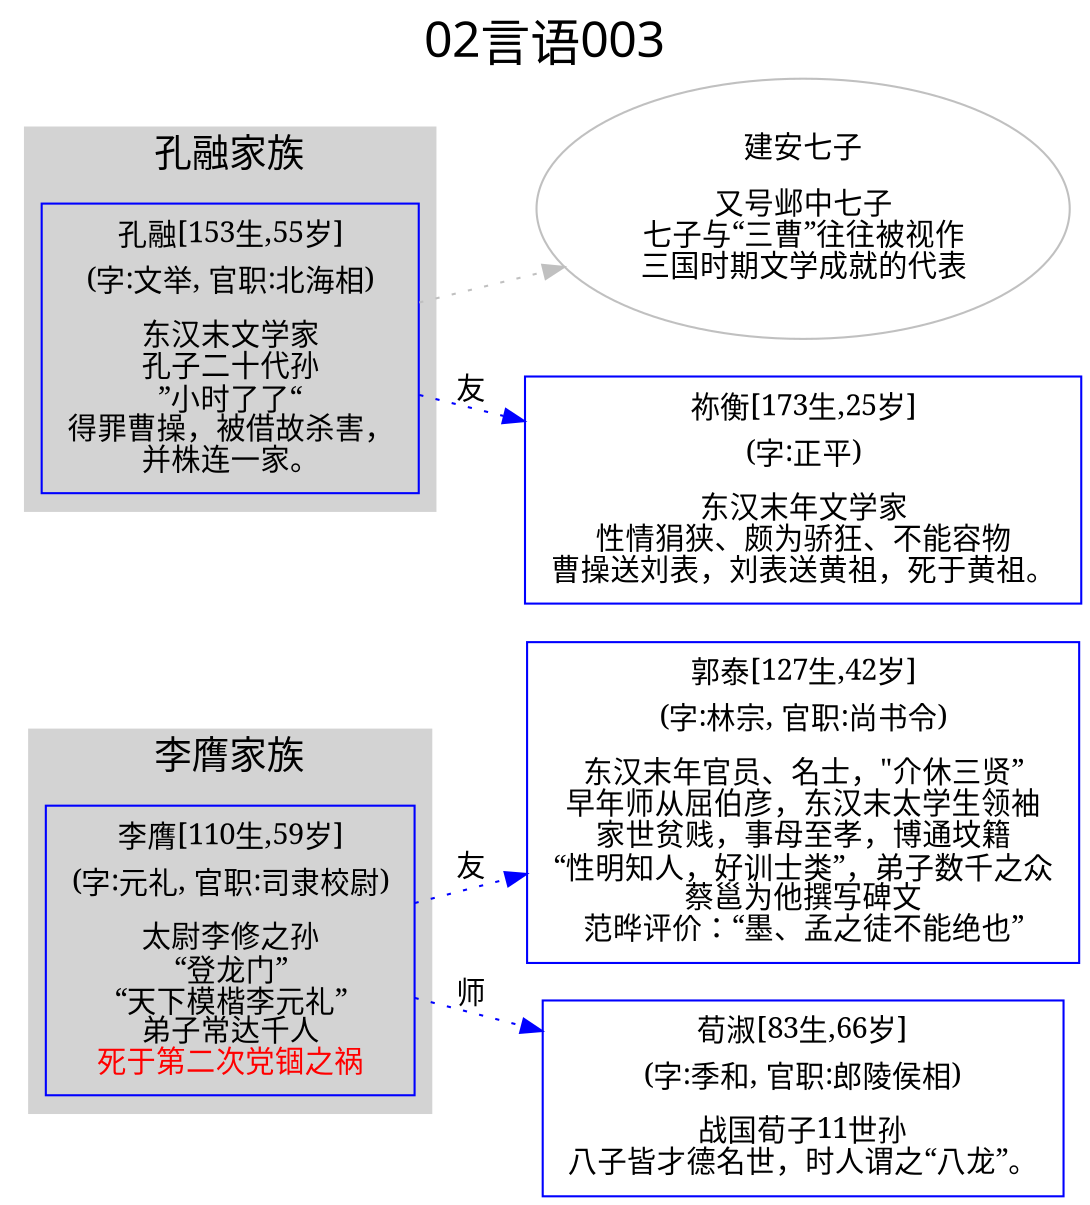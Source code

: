 
digraph
{
	rankdir = "LR";
	ranksep = 0.5;
	label = "02言语003";
	labelloc = "t";
	fontsize = "24";
	fontname = "SimHei";

	graph [style="filled", color="lightgrey"];
	node [fontname="SimSun"];
	edge [fontname="SimSun"];

	李膺 [shape="box", color="blue", label=<<table border="0" cellborder="0"><tr><td>李膺[110生,59岁]</td></tr><tr><td>(字:元礼, 官职:司隶校尉)</td></tr><tr><td></td></tr><tr><td>太尉李修之孙<br/>“登龙门”<br/>“天下模楷李元礼”<br/>弟子常达千人<br/><font color = 'red'>死于第二次党锢之祸<br/></font></td></tr></table>>];
	郭泰 [shape="box", color="blue", label=<<table border="0" cellborder="0"><tr><td>郭泰[127生,42岁]</td></tr><tr><td>(字:林宗, 官职:尚书令)</td></tr><tr><td></td></tr><tr><td>东汉末年官员、名士，"介休三贤”<br/>早年师从屈伯彦，东汉末太学生领袖<br/>家世贫贱，事母至孝，博通坟籍<br/>“性明知人，好训士类”，弟子数千之众<br/>蔡邕为他撰写碑文<br/>范晔评价：“墨、孟之徒不能绝也”<br/></td></tr></table>>];
	荀淑 [shape="box", color="blue", label=<<table border="0" cellborder="0"><tr><td>荀淑[83生,66岁]</td></tr><tr><td>(字:季和, 官职:郎陵侯相)</td></tr><tr><td></td></tr><tr><td>战国荀子11世孙<br/>八子皆才德名世，时人谓之“八龙”。<br/></td></tr></table>>];
	孔融 [shape="box", color="blue", label=<<table border="0" cellborder="0"><tr><td>孔融[153生,55岁]</td></tr><tr><td>(字:文举, 官职:北海相)</td></tr><tr><td></td></tr><tr><td>东汉末文学家<br/>孔子二十代孙<br/>”小时了了“<br/>得罪曹操，被借故杀害，<br/>并株连一家。<br/></td></tr></table>>];
	建安七子 [shape="ellipse", color="gray", label=<<table border="0" cellborder="0"><tr><td>建安七子</td></tr><tr><td></td></tr><tr><td>又号邺中七子<br/>七子与“三曹”往往被视作<br/>三国时期文学成就的代表<br/></td></tr></table>>];
	祢衡 [shape="box", color="blue", label=<<table border="0" cellborder="0"><tr><td>祢衡[173生,25岁]</td></tr><tr><td>(字:正平)</td></tr><tr><td></td></tr><tr><td>东汉末年文学家<br/>性情狷狭、颇为骄狂、不能容物<br/>曹操送刘表，刘表送黄祖，死于黄祖。<br/></td></tr></table>>];

	李膺 -> 荀淑 [label="师", style=dotted, color="blue"];
	李膺 -> 郭泰 [label="友", style=dotted, color="blue"];
	孔融 -> 建安七子 [label="", style=dotted, color="gray"];
	孔融 -> 祢衡 [label="友", style=dotted, color="blue"];


	subgraph "cluster_李膺"
	{
		fontsize="18";
		label="李膺家族";
		李膺;李膺;
	}

	subgraph "cluster_孔融"
	{
		fontsize="18";
		label="孔融家族";
		孔融;孔融;
	}

}
